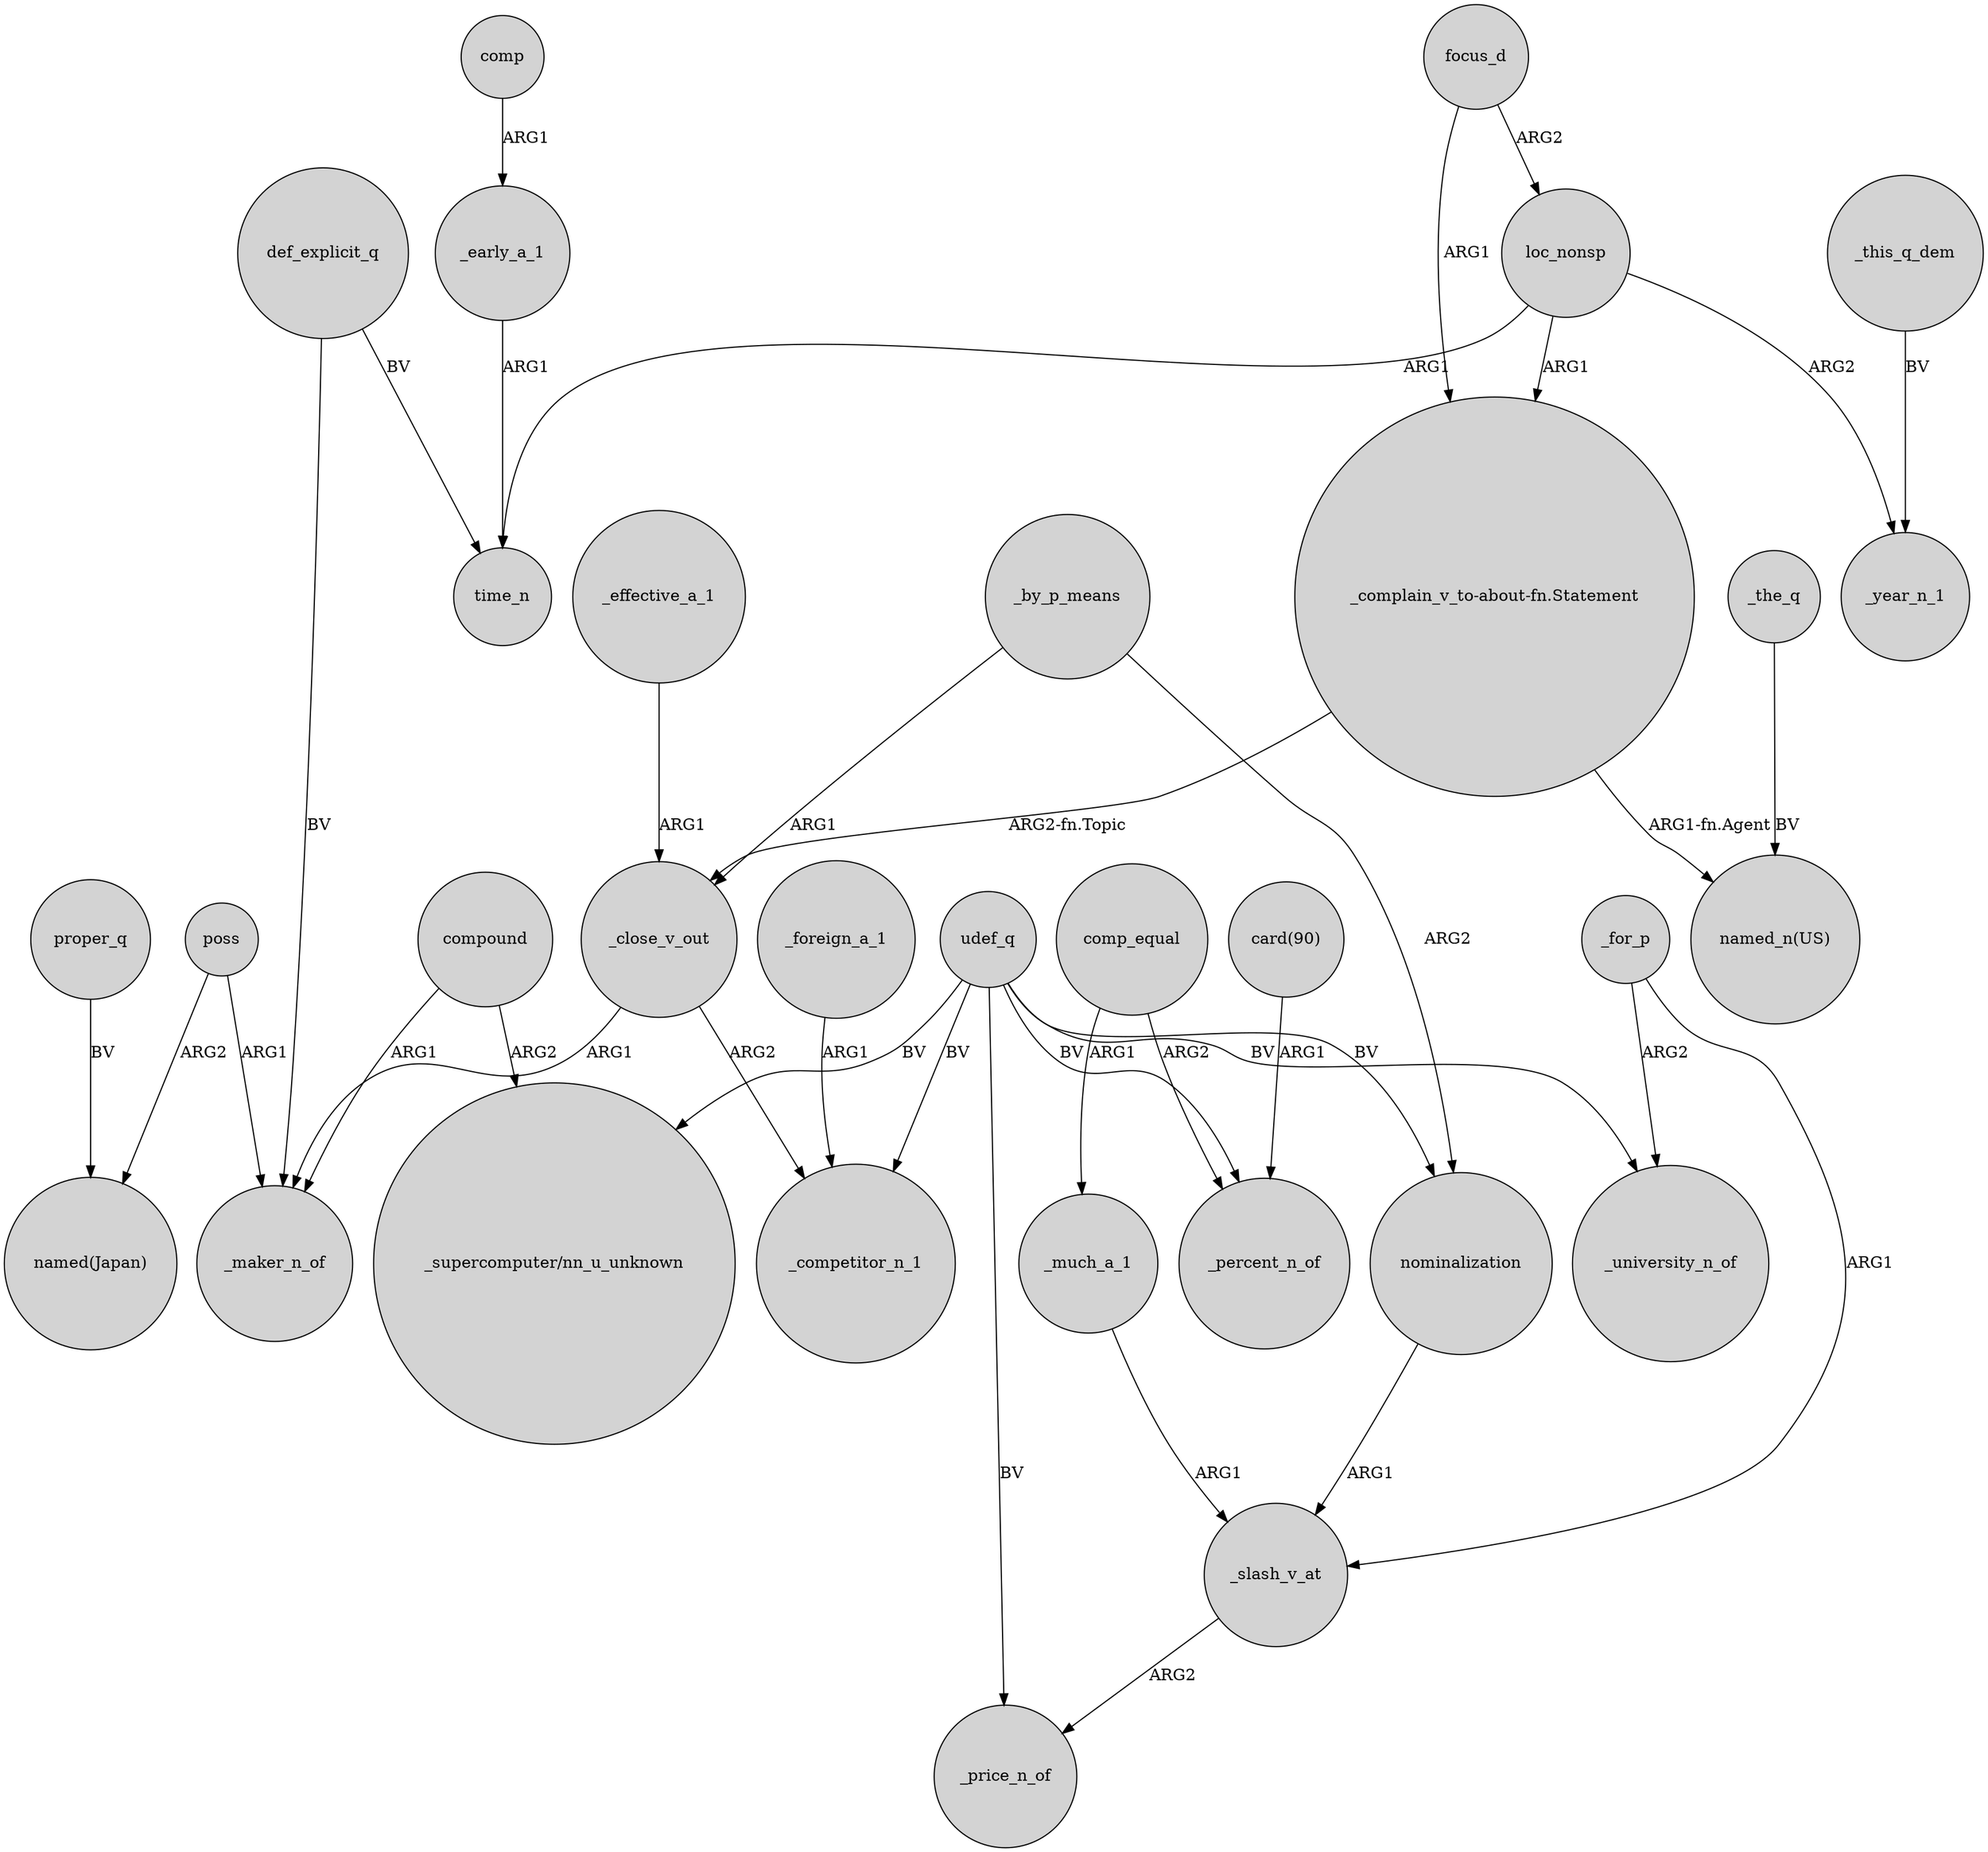 digraph {
	node [shape=circle style=filled]
	focus_d -> loc_nonsp [label=ARG2]
	_by_p_means -> nominalization [label=ARG2]
	nominalization -> _slash_v_at [label=ARG1]
	udef_q -> _price_n_of [label=BV]
	def_explicit_q -> _maker_n_of [label=BV]
	def_explicit_q -> time_n [label=BV]
	comp_equal -> _much_a_1 [label=ARG1]
	_much_a_1 -> _slash_v_at [label=ARG1]
	_foreign_a_1 -> _competitor_n_1 [label=ARG1]
	compound -> _maker_n_of [label=ARG1]
	loc_nonsp -> time_n [label=ARG1]
	"_complain_v_to-about-fn.Statement" -> _close_v_out [label="ARG2-fn.Topic"]
	proper_q -> "named(Japan)" [label=BV]
	_close_v_out -> _competitor_n_1 [label=ARG2]
	_for_p -> _university_n_of [label=ARG2]
	comp_equal -> _percent_n_of [label=ARG2]
	_the_q -> "named_n(US)" [label=BV]
	udef_q -> _university_n_of [label=BV]
	"_complain_v_to-about-fn.Statement" -> "named_n(US)" [label="ARG1-fn.Agent"]
	_slash_v_at -> _price_n_of [label=ARG2]
	poss -> "named(Japan)" [label=ARG2]
	_close_v_out -> _maker_n_of [label=ARG1]
	_for_p -> _slash_v_at [label=ARG1]
	focus_d -> "_complain_v_to-about-fn.Statement" [label=ARG1]
	loc_nonsp -> _year_n_1 [label=ARG2]
	udef_q -> nominalization [label=BV]
	loc_nonsp -> "_complain_v_to-about-fn.Statement" [label=ARG1]
	"card(90)" -> _percent_n_of [label=ARG1]
	_early_a_1 -> time_n [label=ARG1]
	udef_q -> "_supercomputer/nn_u_unknown" [label=BV]
	_by_p_means -> _close_v_out [label=ARG1]
	udef_q -> _percent_n_of [label=BV]
	compound -> "_supercomputer/nn_u_unknown" [label=ARG2]
	_effective_a_1 -> _close_v_out [label=ARG1]
	udef_q -> _competitor_n_1 [label=BV]
	comp -> _early_a_1 [label=ARG1]
	poss -> _maker_n_of [label=ARG1]
	_this_q_dem -> _year_n_1 [label=BV]
}
